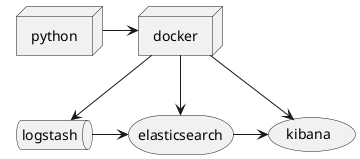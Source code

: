 @startuml sampler-method

node python
node docker
queue logstash
storage elasticsearch
usecase kibana

python -right-> docker
docker -down-> logstash
docker -down-> elasticsearch
docker -down-> kibana
logstash -right-> elasticsearch
elasticsearch -right-> kibana

@enduml